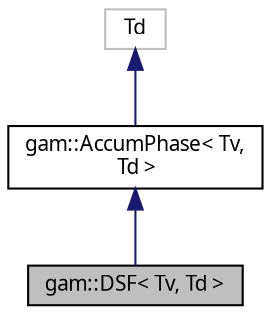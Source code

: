 digraph "gam::DSF&lt; Tv, Td &gt;"
{
 // LATEX_PDF_SIZE
  bgcolor="transparent";
  edge [fontname="FreeSans.ttf",fontsize="10",labelfontname="FreeSans.ttf",labelfontsize="10"];
  node [fontname="FreeSans.ttf",fontsize="10",shape=record];
  Node1 [label="gam::DSF\< Tv, Td \>",height=0.2,width=0.4,color="black", fillcolor="grey75", style="filled", fontcolor="black",tooltip="Discrete summation formula (DSF) oscillator."];
  Node2 -> Node1 [dir="back",color="midnightblue",fontsize="10",style="solid",fontname="FreeSans.ttf"];
  Node2 [label="gam::AccumPhase\< Tv,\l Td \>",height=0.2,width=0.4,color="black",URL="$classgam_1_1_accum_phase.html",tooltip="Floating-point phase accumulator with output in [-A, A)"];
  Node3 -> Node2 [dir="back",color="midnightblue",fontsize="10",style="solid",fontname="FreeSans.ttf"];
  Node3 [label="Td",height=0.2,width=0.4,color="grey75",tooltip=" "];
}
